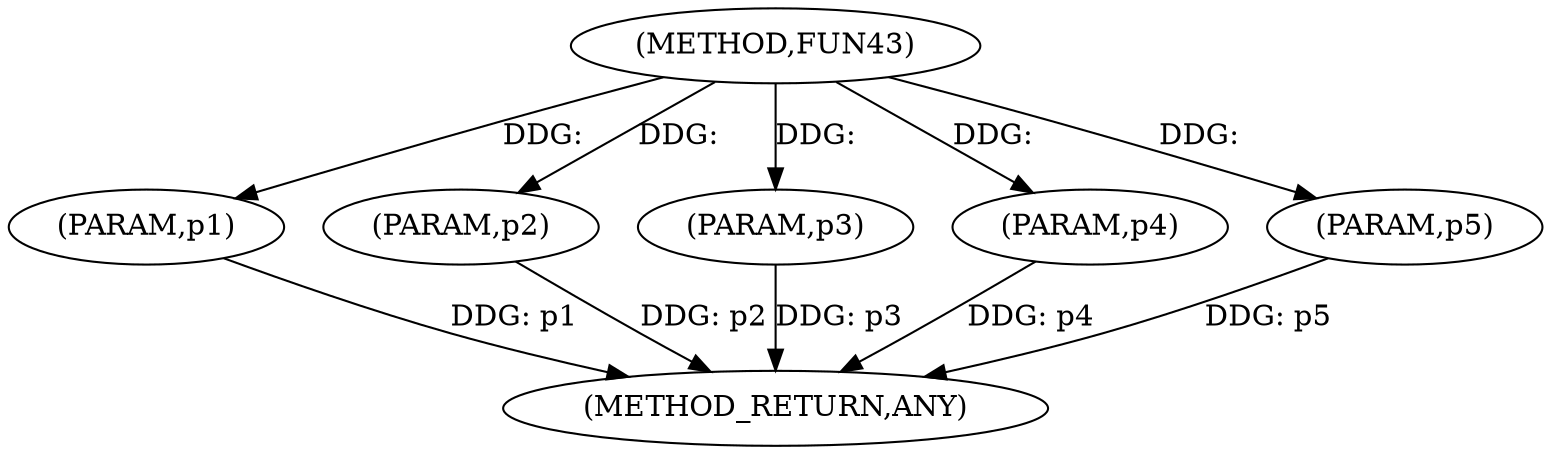 
digraph "FUN43" {  

"14829" [label = "(METHOD,FUN43)" ]

"14836" [label = "(METHOD_RETURN,ANY)" ]

"14830" [label = "(PARAM,p1)" ]

"14831" [label = "(PARAM,p2)" ]

"14832" [label = "(PARAM,p3)" ]

"14833" [label = "(PARAM,p4)" ]

"14834" [label = "(PARAM,p5)" ]

  "14830" -> "14836"  [ label = "DDG: p1"] 

  "14831" -> "14836"  [ label = "DDG: p2"] 

  "14832" -> "14836"  [ label = "DDG: p3"] 

  "14833" -> "14836"  [ label = "DDG: p4"] 

  "14834" -> "14836"  [ label = "DDG: p5"] 

  "14829" -> "14830"  [ label = "DDG: "] 

  "14829" -> "14831"  [ label = "DDG: "] 

  "14829" -> "14832"  [ label = "DDG: "] 

  "14829" -> "14833"  [ label = "DDG: "] 

  "14829" -> "14834"  [ label = "DDG: "] 

}